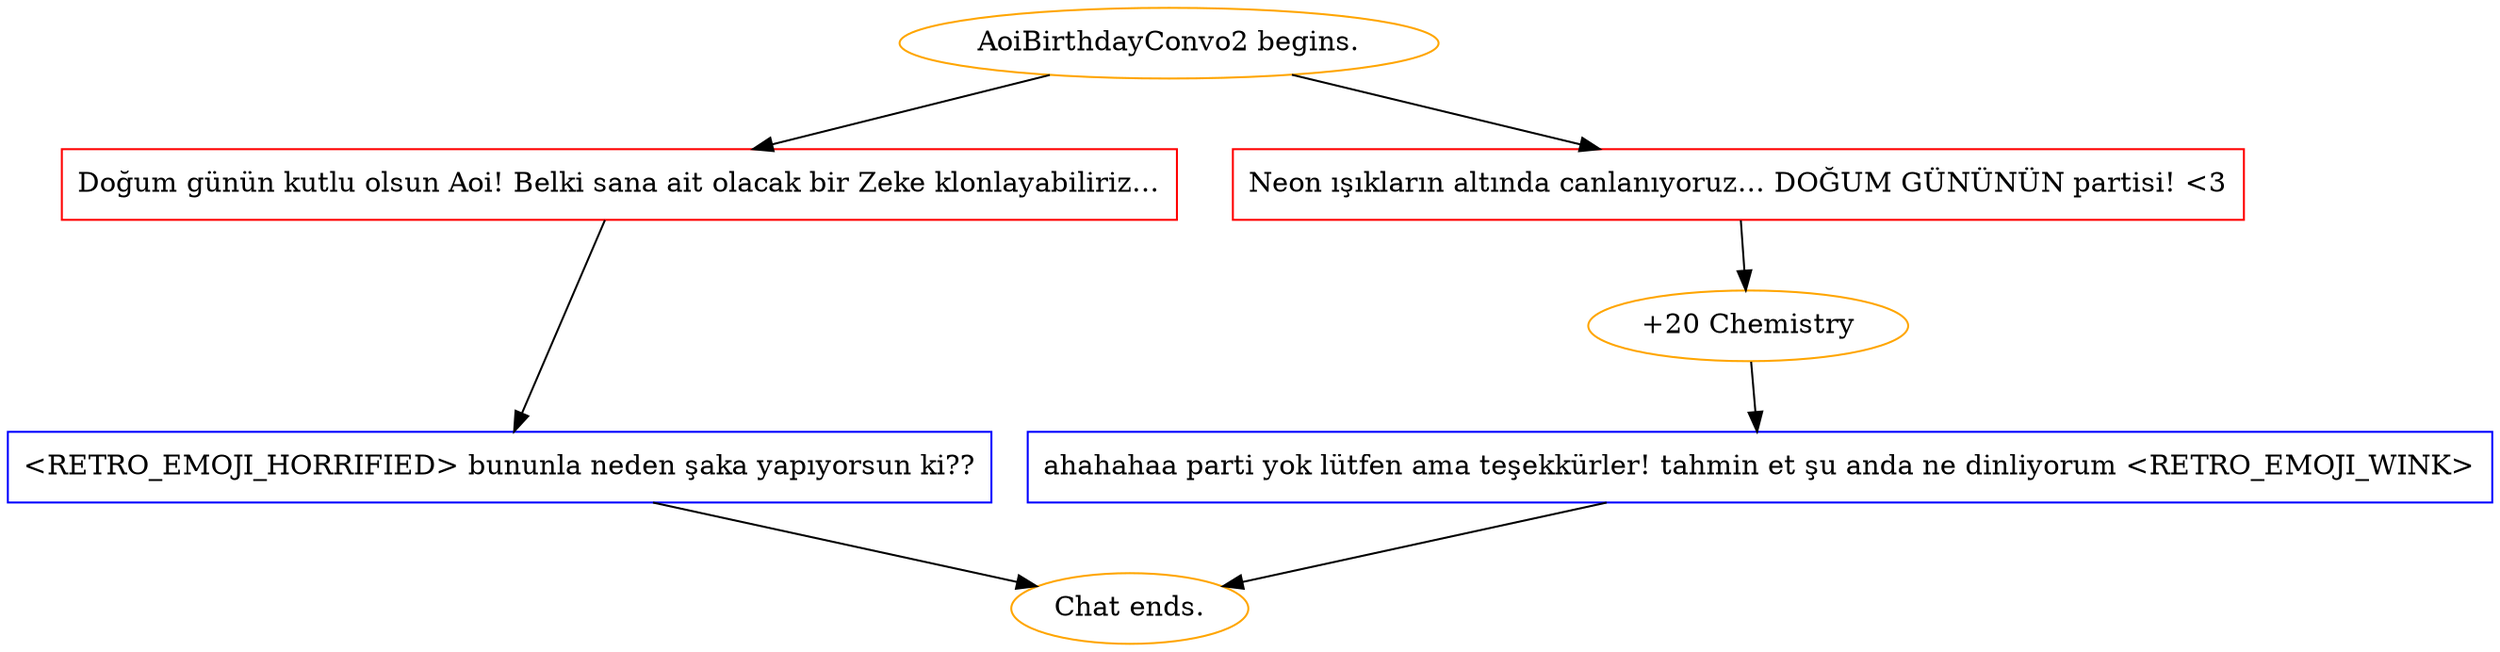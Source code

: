 digraph {
	"AoiBirthdayConvo2 begins." [color=orange];
		"AoiBirthdayConvo2 begins." -> j53432764;
		"AoiBirthdayConvo2 begins." -> j451209321;
	j53432764 [label="Doğum günün kutlu olsun Aoi! Belki sana ait olacak bir Zeke klonlayabiliriz…",shape=box,color=red];
		j53432764 -> j3877141311;
	j451209321 [label="Neon ışıkların altında canlanıyoruz… DOĞUM GÜNÜNÜN partisi! <3",shape=box,color=red];
		j451209321 -> j1114786382;
	j3877141311 [label="<RETRO_EMOJI_HORRIFIED> bununla neden şaka yapıyorsun ki??",shape=box,color=blue];
		j3877141311 -> "Chat ends.";
	j1114786382 [label="+20 Chemistry",color=orange];
		j1114786382 -> j3843166886;
	"Chat ends." [color=orange];
	j3843166886 [label="ahahahaa parti yok lütfen ama teşekkürler! tahmin et şu anda ne dinliyorum <RETRO_EMOJI_WINK>",shape=box,color=blue];
		j3843166886 -> "Chat ends.";
}